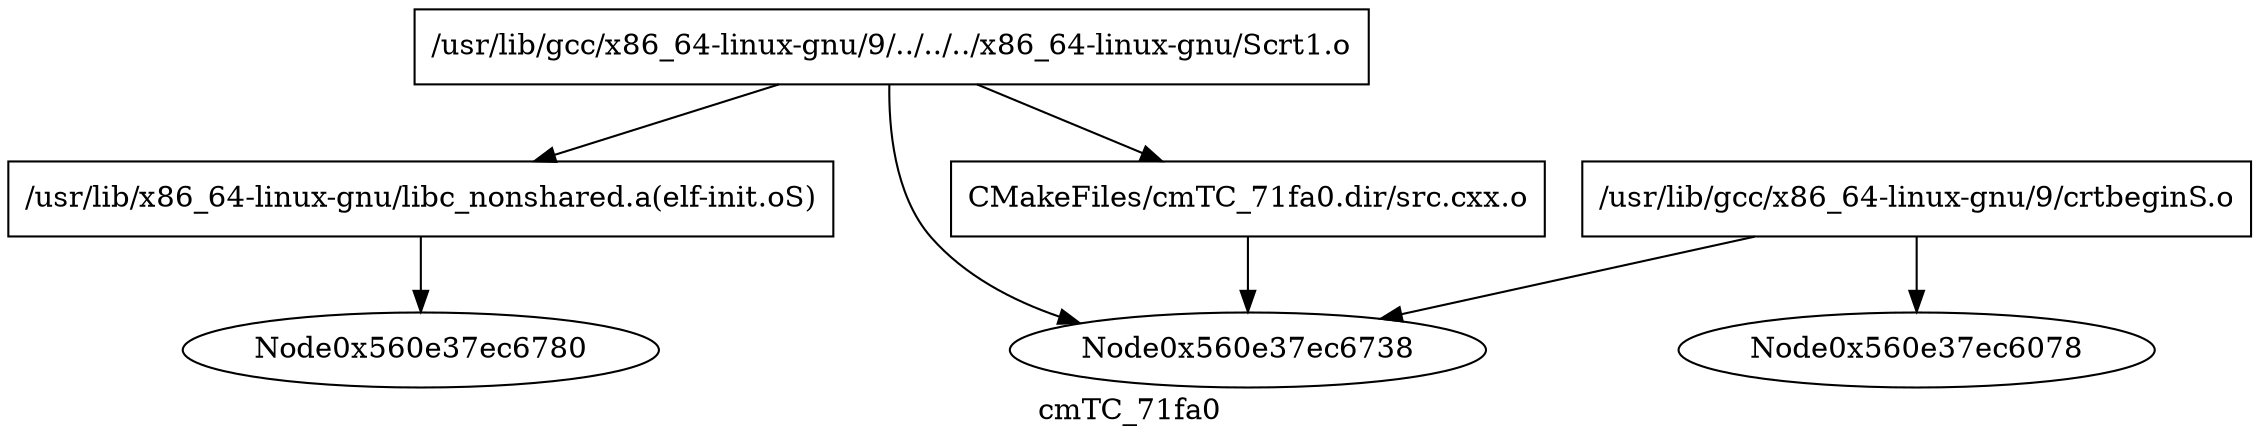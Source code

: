 digraph "cmTC_71fa0" {
	label="cmTC_71fa0";

	Node0x560e37ec69c0 [shape=record,label="{/usr/lib/gcc/x86_64-linux-gnu/9/../../../x86_64-linux-gnu/Scrt1.o}"];
	Node0x560e37ec69c0 -> Node0x560e37ec6a08;
	Node0x560e37ec69c0 -> Node0x560e37ec64f8;
	Node0x560e37ec69c0 -> Node0x560e37ec6738;
	Node0x560e37ec6e40 [shape=record,label="{/usr/lib/gcc/x86_64-linux-gnu/9/crtbeginS.o}"];
	Node0x560e37ec6e40 -> Node0x560e37ec6078;
	Node0x560e37ec6e40 -> Node0x560e37ec6738;
	Node0x560e37ec6a08 [shape=record,label="{CMakeFiles/cmTC_71fa0.dir/src.cxx.o}"];
	Node0x560e37ec6a08 -> Node0x560e37ec6738;
	Node0x560e37ec64f8 [shape=record,label="{/usr/lib/x86_64-linux-gnu/libc_nonshared.a(elf-init.oS)}"];
	Node0x560e37ec64f8 -> Node0x560e37ec6780;
}
